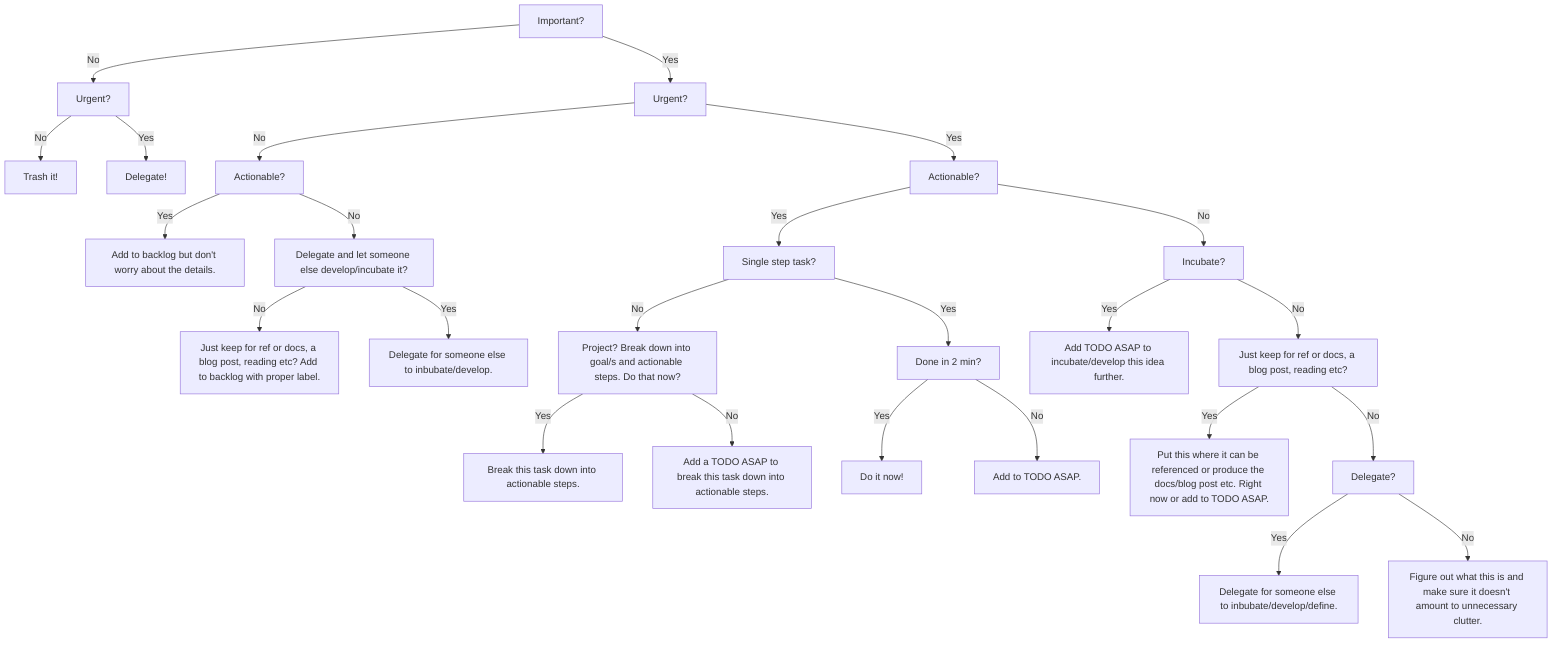 graph TD
    Important[Important?]

    Important -->|No| ImportantNoUrgent[Urgent?]
    Important -->|Yes| ImportantYesUrgent[Urgent?]

    ImportantNoUrgent -->|No| ImportantNoUrgentNo[Trash it!]
    ImportantNoUrgent -->|Yes| ImportantNoUrgentYesActionable[Delegate!]

    ImportantYesUrgent -->|No| ImportantYesUrgentNoActionable[Actionable?]
    ImportantYesUrgent -->|Yes| ImportantYesUrgentYesActionable[Actionable?]

    ImportantYesUrgentNoActionable -->|Yes| ImportantYesUrgentNoActionableYes[Add to backlog but don't worry about the details.]
    ImportantYesUrgentNoActionable -->|No| ImportantYesUrgentNoActionableNoDelegate[Delegate and let someone else develop/incubate it?]

    ImportantYesUrgentNoActionableNoDelegate -->|No| ImportantYesUrgentNoActionableNoDelegateNo[Just keep for ref or docs, a blog post, reading etc? Add to backlog with proper label.]
    ImportantYesUrgentNoActionableNoDelegate -->|Yes| ImportantYesUrgentNoActionableNoDelegateYes[Delegate for someone else to inbubate/develop.]

    ImportantYesUrgentYesActionable -->|Yes| ImportantYesUrgentYesActionableYesSingleStepTask[Single step task?]
    ImportantYesUrgentYesActionable -->|No| ImportantYesUrgentYesActionableNoIncubate[Incubate?]
    
    ImportantYesUrgentYesActionableYesSingleStepTask -->|Yes| ImportantYesUrgentYesActionableYesSingleStepTaskYesDoneIn2Mins[Done in 2 min?]
    ImportantYesUrgentYesActionableYesSingleStepTask -->|No| ImportantYesUrgentYesActionableYesSingleStepTaskNoIncubateNow[Project? Break down into goal/s and actionable steps. Do that now?]

    ImportantYesUrgentYesActionableYesSingleStepTaskNoIncubateNow -->|Yes| ImportantYesUrgentYesActionableYesSingleStepTaskNoIncubateNowYes[Break this task down into actionable steps.]
    ImportantYesUrgentYesActionableYesSingleStepTaskNoIncubateNow -->|No| ImportantYesUrgentYesActionableYesSingleStepTaskNoIncubateNowNo[Add a TODO ASAP to break this task down into actionable steps.]

    ImportantYesUrgentYesActionableYesSingleStepTaskYesDoneIn2Mins -->|Yes| ImportantYesUrgentYesActionableYesSingleStepTaskYesDoneIn2MinsYes[Do it now!]
    ImportantYesUrgentYesActionableYesSingleStepTaskYesDoneIn2Mins -->|No| ImportantYesUrgentYesActionableYesSingleStepTaskYesDoneIn2MinsNo[Add to TODO ASAP.]

    ImportantYesUrgentYesActionableNoIncubate -->|Yes| ImportantYesUrgentYesActionableNoIncubateYes[Add TODO ASAP to incubate/develop this idea further.]
    ImportantYesUrgentYesActionableNoIncubate -->|No| ImportantYesUrgentYesActionableNoIncubateNoReference[Just keep for ref or docs, a blog post, reading etc?]

    ImportantYesUrgentYesActionableNoIncubateNoReference -->|Yes| ImportantYesUrgentYesActionableNoIncubateNoReferenceYes[Put this where it can be referenced or produce the docs/blog post etc. Right now or add to TODO ASAP.]
    ImportantYesUrgentYesActionableNoIncubateNoReference -->|No| ImportantYesUrgentYesActionableNoIncubateNoReferenceNoDelegate[Delegate?]

    ImportantYesUrgentYesActionableNoIncubateNoReferenceNoDelegate -->|Yes| ImportantYesUrgentYesActionableNoIncubateNoReferenceNoDelegateYes[Delegate for someone else to inbubate/develop/define.]
    ImportantYesUrgentYesActionableNoIncubateNoReferenceNoDelegate -->|No| ImportantYesUrgentYesActionableNoIncubateNoReferenceNoDelegateNo[Figure out what this is and make sure it doesn't amount to unnecessary clutter.]